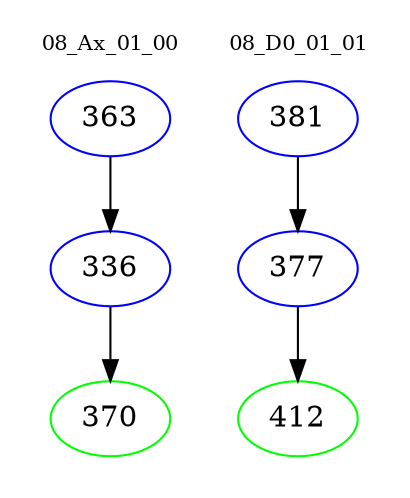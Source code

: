 digraph{
subgraph cluster_0 {
color = white
label = "08_Ax_01_00";
fontsize=10;
T0_363 [label="363", color="blue"]
T0_363 -> T0_336 [color="black"]
T0_336 [label="336", color="blue"]
T0_336 -> T0_370 [color="black"]
T0_370 [label="370", color="green"]
}
subgraph cluster_1 {
color = white
label = "08_D0_01_01";
fontsize=10;
T1_381 [label="381", color="blue"]
T1_381 -> T1_377 [color="black"]
T1_377 [label="377", color="blue"]
T1_377 -> T1_412 [color="black"]
T1_412 [label="412", color="green"]
}
}
